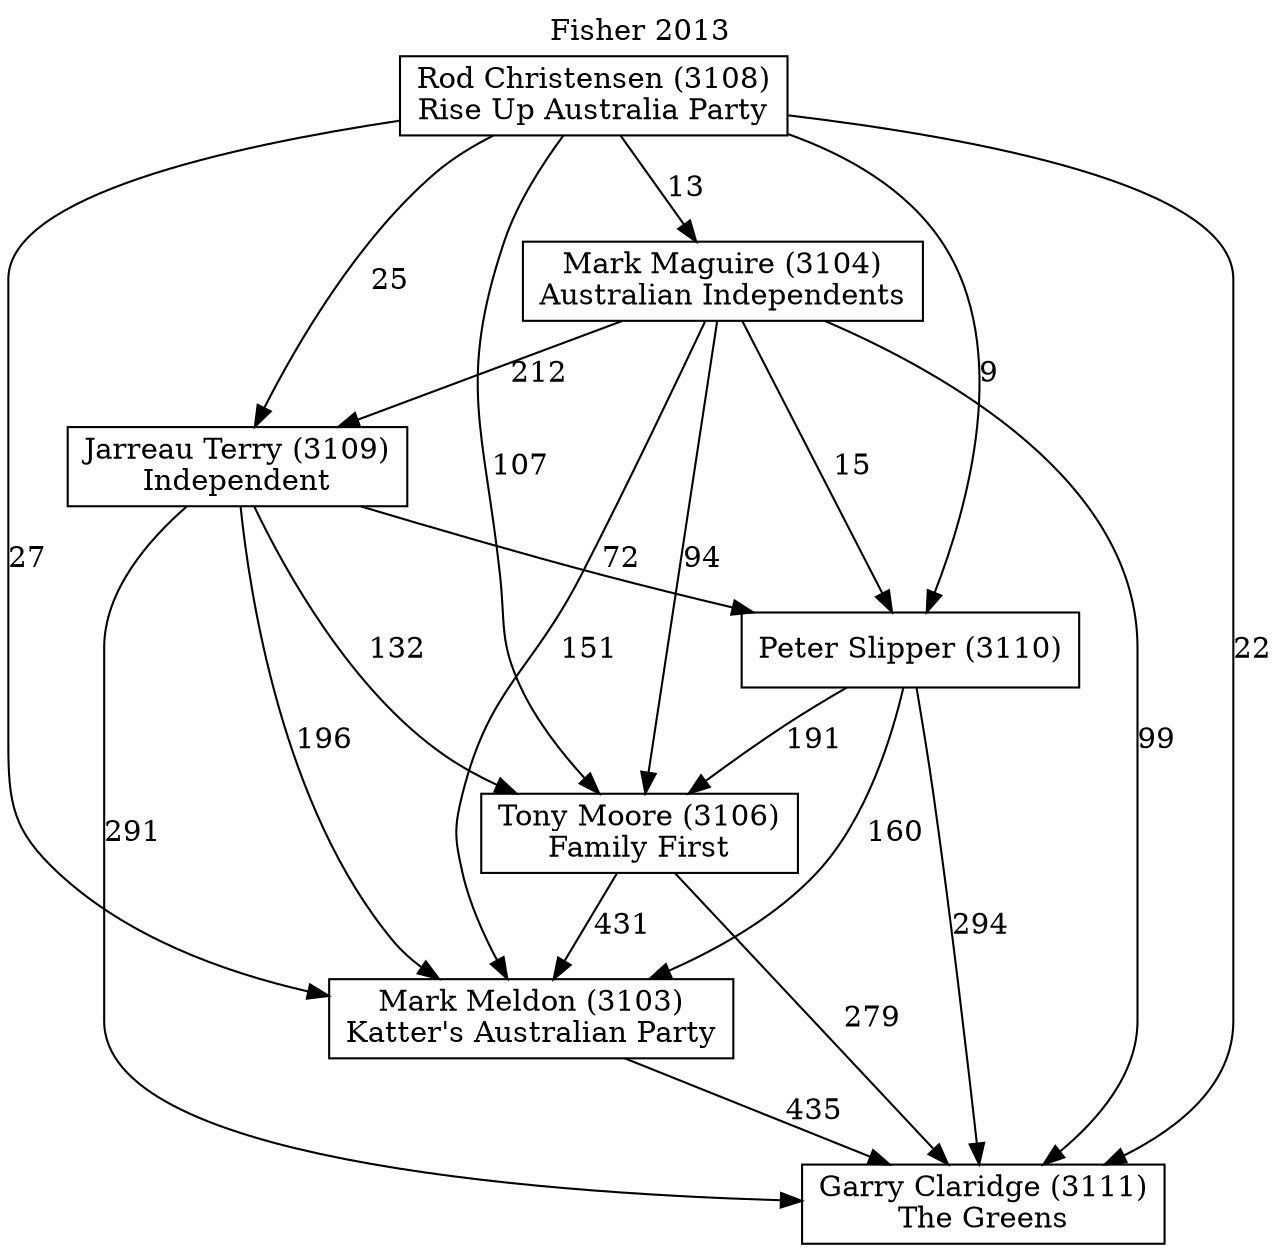 // House preference flow
digraph "Garry Claridge (3111)_Fisher_2013" {
	graph [label="Fisher 2013" labelloc=t mclimit=10]
	node [shape=box]
	"Garry Claridge (3111)" [label="Garry Claridge (3111)
The Greens"]
	"Jarreau Terry (3109)" [label="Jarreau Terry (3109)
Independent"]
	"Mark Maguire (3104)" [label="Mark Maguire (3104)
Australian Independents"]
	"Mark Meldon (3103)" [label="Mark Meldon (3103)
Katter's Australian Party"]
	"Peter Slipper (3110)" [label="Peter Slipper (3110)
"]
	"Rod Christensen (3108)" [label="Rod Christensen (3108)
Rise Up Australia Party"]
	"Tony Moore (3106)" [label="Tony Moore (3106)
Family First"]
	"Jarreau Terry (3109)" -> "Garry Claridge (3111)" [label=291]
	"Jarreau Terry (3109)" -> "Mark Meldon (3103)" [label=196]
	"Jarreau Terry (3109)" -> "Peter Slipper (3110)" [label=72]
	"Jarreau Terry (3109)" -> "Tony Moore (3106)" [label=132]
	"Mark Maguire (3104)" -> "Garry Claridge (3111)" [label=99]
	"Mark Maguire (3104)" -> "Jarreau Terry (3109)" [label=212]
	"Mark Maguire (3104)" -> "Mark Meldon (3103)" [label=151]
	"Mark Maguire (3104)" -> "Peter Slipper (3110)" [label=15]
	"Mark Maguire (3104)" -> "Tony Moore (3106)" [label=94]
	"Mark Meldon (3103)" -> "Garry Claridge (3111)" [label=435]
	"Peter Slipper (3110)" -> "Garry Claridge (3111)" [label=294]
	"Peter Slipper (3110)" -> "Mark Meldon (3103)" [label=160]
	"Peter Slipper (3110)" -> "Tony Moore (3106)" [label=191]
	"Rod Christensen (3108)" -> "Garry Claridge (3111)" [label=22]
	"Rod Christensen (3108)" -> "Jarreau Terry (3109)" [label=25]
	"Rod Christensen (3108)" -> "Mark Maguire (3104)" [label=13]
	"Rod Christensen (3108)" -> "Mark Meldon (3103)" [label=27]
	"Rod Christensen (3108)" -> "Peter Slipper (3110)" [label=9]
	"Rod Christensen (3108)" -> "Tony Moore (3106)" [label=107]
	"Tony Moore (3106)" -> "Garry Claridge (3111)" [label=279]
	"Tony Moore (3106)" -> "Mark Meldon (3103)" [label=431]
}
